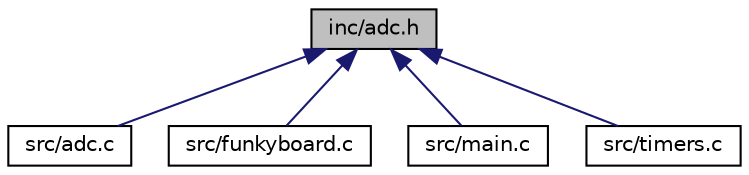 digraph "inc/adc.h"
{
  edge [fontname="Helvetica",fontsize="10",labelfontname="Helvetica",labelfontsize="10"];
  node [fontname="Helvetica",fontsize="10",shape=record];
  Node2 [label="inc/adc.h",height=0.2,width=0.4,color="black", fillcolor="grey75", style="filled", fontcolor="black"];
  Node2 -> Node3 [dir="back",color="midnightblue",fontsize="10",style="solid"];
  Node3 [label="src/adc.c",height=0.2,width=0.4,color="black", fillcolor="white", style="filled",URL="$adc_8c.html",tooltip="Implementation of the ADC library. "];
  Node2 -> Node4 [dir="back",color="midnightblue",fontsize="10",style="solid"];
  Node4 [label="src/funkyboard.c",height=0.2,width=0.4,color="black", fillcolor="white", style="filled",URL="$funkyboard_8c.html",tooltip="Implementation of multifunction board library. "];
  Node2 -> Node5 [dir="back",color="midnightblue",fontsize="10",style="solid"];
  Node5 [label="src/main.c",height=0.2,width=0.4,color="black", fillcolor="white", style="filled",URL="$main_8c.html",tooltip="Main file for node 1. "];
  Node2 -> Node6 [dir="back",color="midnightblue",fontsize="10",style="solid"];
  Node6 [label="src/timers.c",height=0.2,width=0.4,color="black", fillcolor="white", style="filled",URL="$timers_8c.html",tooltip="Implementation of timers. "];
}
